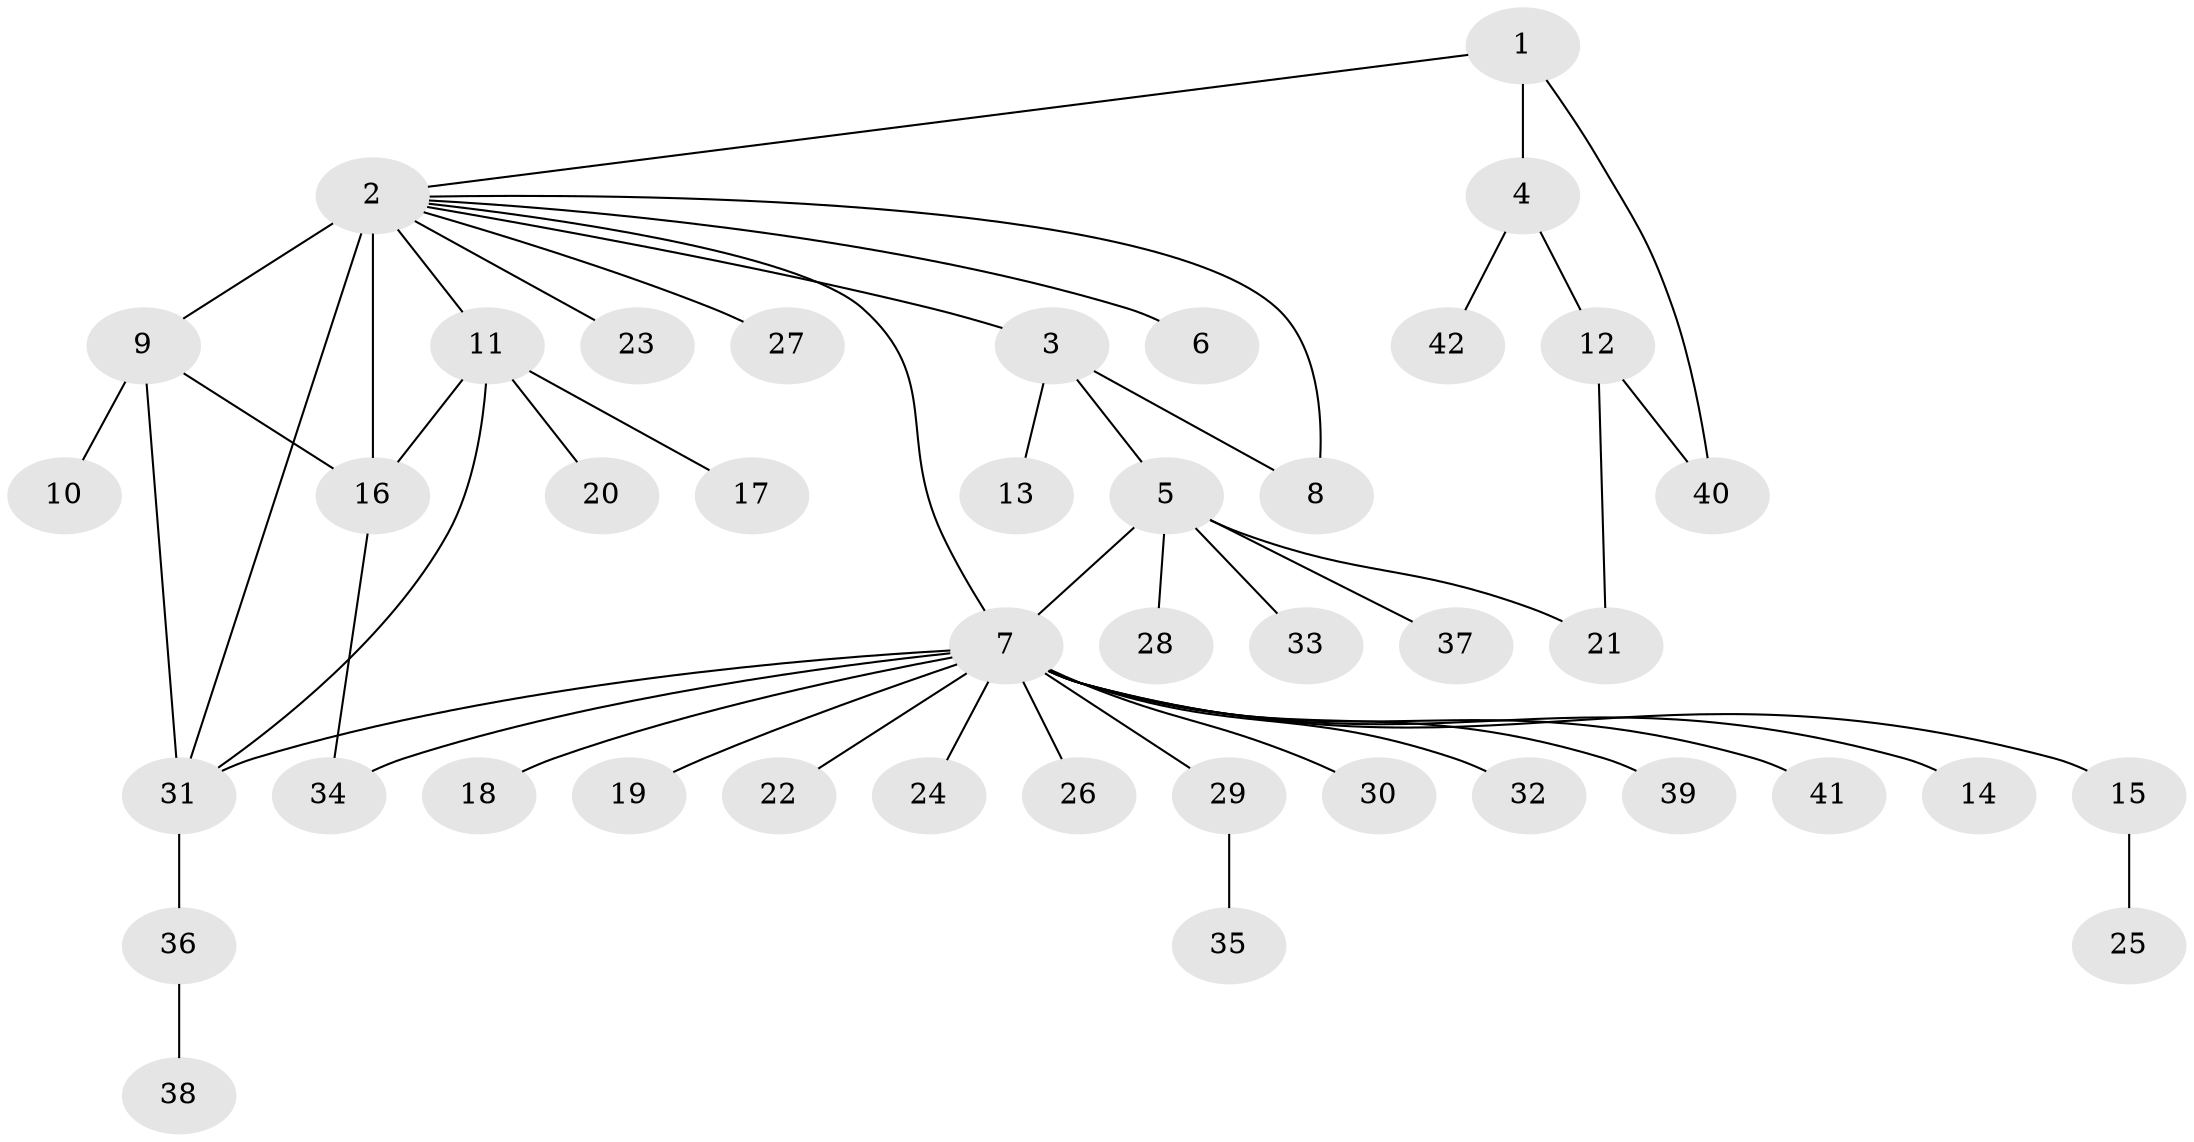 // original degree distribution, {4: 0.05952380952380952, 20: 0.011904761904761904, 7: 0.023809523809523808, 1: 0.5595238095238095, 6: 0.023809523809523808, 2: 0.2619047619047619, 18: 0.011904761904761904, 10: 0.011904761904761904, 3: 0.03571428571428571}
// Generated by graph-tools (version 1.1) at 2025/35/03/09/25 02:35:45]
// undirected, 42 vertices, 51 edges
graph export_dot {
graph [start="1"]
  node [color=gray90,style=filled];
  1;
  2;
  3;
  4;
  5;
  6;
  7;
  8;
  9;
  10;
  11;
  12;
  13;
  14;
  15;
  16;
  17;
  18;
  19;
  20;
  21;
  22;
  23;
  24;
  25;
  26;
  27;
  28;
  29;
  30;
  31;
  32;
  33;
  34;
  35;
  36;
  37;
  38;
  39;
  40;
  41;
  42;
  1 -- 2 [weight=1.0];
  1 -- 4 [weight=1.0];
  1 -- 40 [weight=1.0];
  2 -- 3 [weight=1.0];
  2 -- 6 [weight=1.0];
  2 -- 7 [weight=1.0];
  2 -- 8 [weight=1.0];
  2 -- 9 [weight=1.0];
  2 -- 11 [weight=1.0];
  2 -- 16 [weight=8.0];
  2 -- 23 [weight=1.0];
  2 -- 27 [weight=1.0];
  2 -- 31 [weight=1.0];
  3 -- 5 [weight=3.0];
  3 -- 8 [weight=1.0];
  3 -- 13 [weight=1.0];
  4 -- 12 [weight=1.0];
  4 -- 42 [weight=1.0];
  5 -- 7 [weight=1.0];
  5 -- 21 [weight=1.0];
  5 -- 28 [weight=1.0];
  5 -- 33 [weight=1.0];
  5 -- 37 [weight=1.0];
  7 -- 14 [weight=1.0];
  7 -- 15 [weight=1.0];
  7 -- 18 [weight=1.0];
  7 -- 19 [weight=1.0];
  7 -- 22 [weight=1.0];
  7 -- 24 [weight=1.0];
  7 -- 26 [weight=1.0];
  7 -- 29 [weight=1.0];
  7 -- 30 [weight=1.0];
  7 -- 31 [weight=1.0];
  7 -- 32 [weight=2.0];
  7 -- 34 [weight=1.0];
  7 -- 39 [weight=1.0];
  7 -- 41 [weight=1.0];
  9 -- 10 [weight=2.0];
  9 -- 16 [weight=1.0];
  9 -- 31 [weight=1.0];
  11 -- 16 [weight=2.0];
  11 -- 17 [weight=4.0];
  11 -- 20 [weight=1.0];
  11 -- 31 [weight=1.0];
  12 -- 21 [weight=1.0];
  12 -- 40 [weight=1.0];
  15 -- 25 [weight=2.0];
  16 -- 34 [weight=1.0];
  29 -- 35 [weight=2.0];
  31 -- 36 [weight=1.0];
  36 -- 38 [weight=1.0];
}
